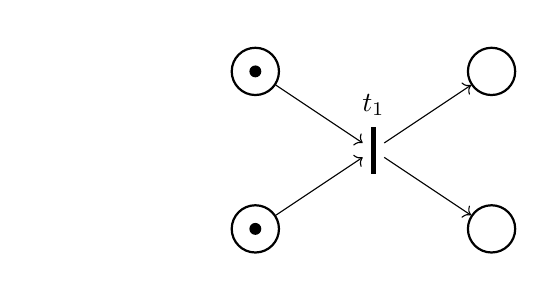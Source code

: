 \usetikzlibrary{positioning,fit,backgrounds,arrows,shapes,automata,petri,calc,bending}
\tikzset{
    place/.style={
        circle,
        thick,
        minimum size=6mm,
                draw
    },
    transitionV/.style={
        rectangle,
        thick,
        fill=black,
        minimum height=6mm,
        inner xsep=1pt
    }
}
\begin{tikzpicture}[]
%\draw[gray!30] (0,-3) grid (12,3);
%\node[gray!50] at (0,0) {0};

\node [place,colored tokens={black},label=above:$$] (p1) at (0,2){};
\node [place,colored tokens={black},label=above:$$] (p2) at (0,0){};
\node [place,tokens=0,label=above:$$] (p3) at (3,2){};
\node [place,tokens=0,label=above:$$] (p4) at (3,0){};
\node [transitionV,label=above:$t_1$] (t1) at (1.5,1){};


\draw (p1) edge[shorten >=3pt,->] node[below] {$$} (t1);
\draw (p2) edge[shorten >=3pt,->] node[above] {$$} (t1);
\draw (t1) edge[shorten <=3pt,->] node[below] {$$} (p3);
\draw (t1) edge[shorten <=3pt,->] node[above] {$$} (p4);


\end{tikzpicture}